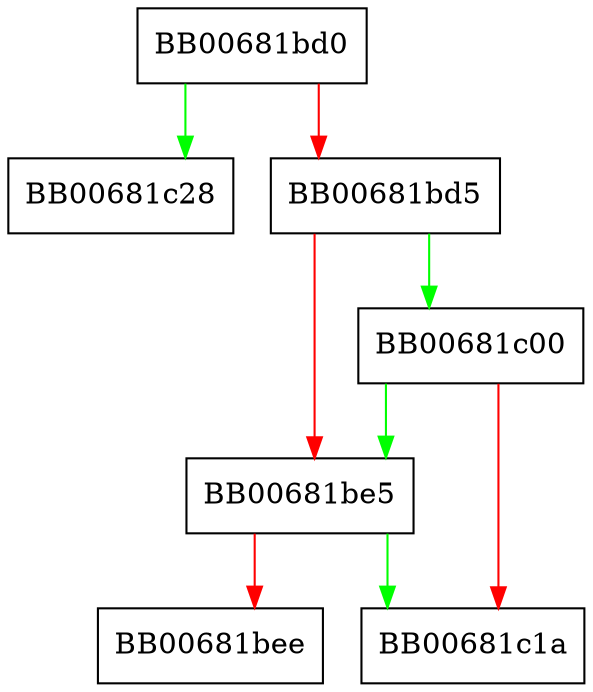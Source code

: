 digraph X509_CRL_set_version {
  node [shape="box"];
  graph [splines=ortho];
  BB00681bd0 -> BB00681c28 [color="green"];
  BB00681bd0 -> BB00681bd5 [color="red"];
  BB00681bd5 -> BB00681c00 [color="green"];
  BB00681bd5 -> BB00681be5 [color="red"];
  BB00681be5 -> BB00681c1a [color="green"];
  BB00681be5 -> BB00681bee [color="red"];
  BB00681c00 -> BB00681be5 [color="green"];
  BB00681c00 -> BB00681c1a [color="red"];
}